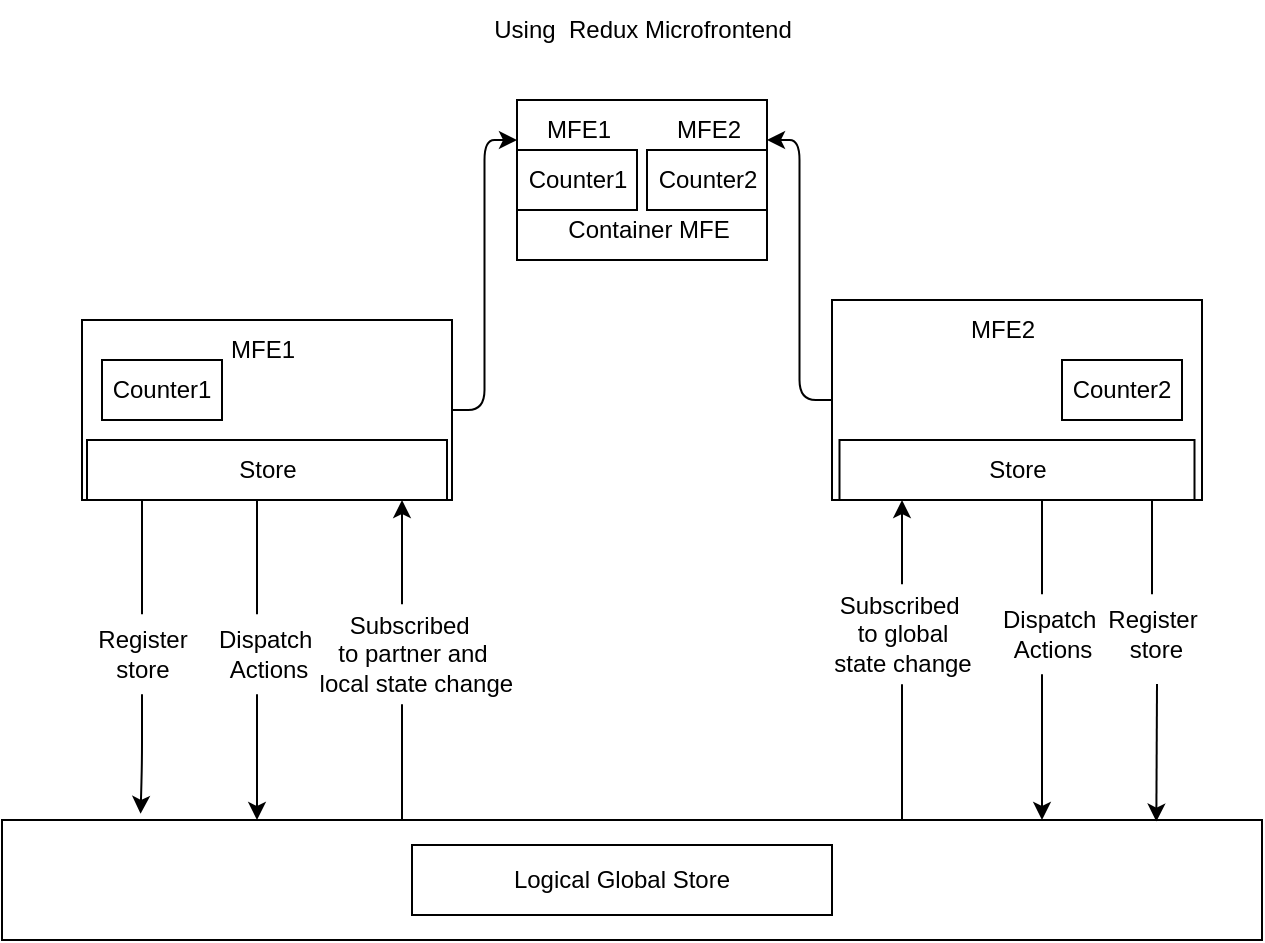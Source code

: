 <mxfile>
    <diagram id="s7Oys3RejXfPDygoXCIn" name="Page-1">
        <mxGraphModel dx="1030" dy="458" grid="1" gridSize="10" guides="1" tooltips="1" connect="1" arrows="1" fold="1" page="1" pageScale="1" pageWidth="850" pageHeight="1100" math="0" shadow="0">
            <root>
                <mxCell id="0"/>
                <mxCell id="1" parent="0"/>
                <mxCell id="2" style="edgeStyle=orthogonalEdgeStyle;html=1;entryX=0;entryY=0.25;entryDx=0;entryDy=0;" parent="1" source="3" target="12" edge="1">
                    <mxGeometry relative="1" as="geometry"/>
                </mxCell>
                <mxCell id="3" value="" style="rounded=0;whiteSpace=wrap;html=1;" parent="1" vertex="1">
                    <mxGeometry x="140" y="510" width="185" height="90" as="geometry"/>
                </mxCell>
                <mxCell id="54" style="edgeStyle=elbowEdgeStyle;elbow=vertical;html=1;startArrow=none;" parent="1" source="62" target="17" edge="1">
                    <mxGeometry relative="1" as="geometry">
                        <Array as="points">
                            <mxPoint x="300" y="610"/>
                        </Array>
                    </mxGeometry>
                </mxCell>
                <mxCell id="56" style="edgeStyle=elbowEdgeStyle;elbow=vertical;html=1;startArrow=none;" parent="1" source="64" target="14" edge="1">
                    <mxGeometry relative="1" as="geometry">
                        <mxPoint x="550" y="610" as="targetPoint"/>
                        <Array as="points">
                            <mxPoint x="550" y="620"/>
                        </Array>
                    </mxGeometry>
                </mxCell>
                <mxCell id="6" value="" style="rounded=0;whiteSpace=wrap;html=1;" parent="1" vertex="1">
                    <mxGeometry x="100" y="760" width="630" height="60" as="geometry"/>
                </mxCell>
                <mxCell id="7" value="Logical Global Store" style="rounded=0;whiteSpace=wrap;html=1;" parent="1" vertex="1">
                    <mxGeometry x="305" y="772.5" width="210" height="35" as="geometry"/>
                </mxCell>
                <mxCell id="8" value="MFE1" style="text;html=1;align=center;verticalAlign=middle;resizable=0;points=[];autosize=1;strokeColor=none;fillColor=none;" parent="1" vertex="1">
                    <mxGeometry x="200" y="510" width="60" height="30" as="geometry"/>
                </mxCell>
                <mxCell id="9" style="edgeStyle=orthogonalEdgeStyle;html=1;entryX=1;entryY=0.25;entryDx=0;entryDy=0;" parent="1" source="10" target="12" edge="1">
                    <mxGeometry relative="1" as="geometry"/>
                </mxCell>
                <mxCell id="10" value="" style="rounded=0;whiteSpace=wrap;html=1;" parent="1" vertex="1">
                    <mxGeometry x="515" y="500" width="185" height="100" as="geometry"/>
                </mxCell>
                <mxCell id="11" value="MFE2" style="text;html=1;align=center;verticalAlign=middle;resizable=0;points=[];autosize=1;strokeColor=none;fillColor=none;" parent="1" vertex="1">
                    <mxGeometry x="570" y="500" width="60" height="30" as="geometry"/>
                </mxCell>
                <mxCell id="12" value="" style="rounded=0;whiteSpace=wrap;html=1;" parent="1" vertex="1">
                    <mxGeometry x="357.5" y="400" width="125" height="80" as="geometry"/>
                </mxCell>
                <mxCell id="13" value="Container MFE" style="text;html=1;align=center;verticalAlign=middle;resizable=0;points=[];autosize=1;strokeColor=none;fillColor=none;" parent="1" vertex="1">
                    <mxGeometry x="372.5" y="450" width="100" height="30" as="geometry"/>
                </mxCell>
                <mxCell id="45" style="edgeStyle=none;html=1;entryX=0.809;entryY=0.013;entryDx=0;entryDy=0;entryPerimeter=0;startArrow=none;" parent="1" edge="1">
                    <mxGeometry relative="1" as="geometry">
                        <mxPoint x="677.5" y="692" as="sourcePoint"/>
                        <mxPoint x="677.17" y="760.78" as="targetPoint"/>
                    </mxGeometry>
                </mxCell>
                <mxCell id="14" value="Store" style="rounded=0;whiteSpace=wrap;html=1;" parent="1" vertex="1">
                    <mxGeometry x="518.75" y="570" width="177.5" height="30" as="geometry"/>
                </mxCell>
                <mxCell id="15" value="MFE1" style="text;html=1;align=center;verticalAlign=middle;resizable=0;points=[];autosize=1;strokeColor=none;fillColor=none;" parent="1" vertex="1">
                    <mxGeometry x="357.5" y="400" width="60" height="30" as="geometry"/>
                </mxCell>
                <mxCell id="16" value="MFE2" style="text;html=1;align=center;verticalAlign=middle;resizable=0;points=[];autosize=1;strokeColor=none;fillColor=none;" parent="1" vertex="1">
                    <mxGeometry x="422.5" y="400" width="60" height="30" as="geometry"/>
                </mxCell>
                <mxCell id="23" style="edgeStyle=orthogonalEdgeStyle;html=1;startArrow=none;entryX=0.11;entryY=-0.051;entryDx=0;entryDy=0;entryPerimeter=0;" parent="1" source="24" target="6" edge="1">
                    <mxGeometry relative="1" as="geometry">
                        <mxPoint x="195" y="712.1" as="sourcePoint"/>
                        <mxPoint x="160.84" y="760" as="targetPoint"/>
                        <Array as="points">
                            <mxPoint x="170" y="731"/>
                            <mxPoint x="169" y="731"/>
                        </Array>
                    </mxGeometry>
                </mxCell>
                <mxCell id="30" style="edgeStyle=orthogonalEdgeStyle;html=1;startArrow=none;" parent="1" source="31" edge="1">
                    <mxGeometry relative="1" as="geometry">
                        <mxPoint x="227.5" y="760" as="targetPoint"/>
                        <Array as="points">
                            <mxPoint x="227.5" y="760"/>
                        </Array>
                    </mxGeometry>
                </mxCell>
                <mxCell id="17" value="Store" style="rounded=0;whiteSpace=wrap;html=1;" parent="1" vertex="1">
                    <mxGeometry x="142.5" y="570" width="180" height="30" as="geometry"/>
                </mxCell>
                <mxCell id="18" value="Using&amp;nbsp; Redux Microfrontend" style="text;html=1;align=center;verticalAlign=middle;resizable=0;points=[];autosize=1;strokeColor=none;fillColor=none;" parent="1" vertex="1">
                    <mxGeometry x="335" y="350" width="170" height="30" as="geometry"/>
                </mxCell>
                <mxCell id="20" value="Counter1" style="rounded=0;whiteSpace=wrap;html=1;" parent="1" vertex="1">
                    <mxGeometry x="150" y="530" width="60" height="30" as="geometry"/>
                </mxCell>
                <mxCell id="21" value="Counter2" style="rounded=0;whiteSpace=wrap;html=1;" parent="1" vertex="1">
                    <mxGeometry x="630" y="530" width="60" height="30" as="geometry"/>
                </mxCell>
                <mxCell id="26" value="" style="edgeStyle=orthogonalEdgeStyle;html=1;endArrow=none;" parent="1" source="17" target="24" edge="1">
                    <mxGeometry relative="1" as="geometry">
                        <mxPoint x="160" y="600" as="sourcePoint"/>
                        <mxPoint x="226.96" y="761.74" as="targetPoint"/>
                        <Array as="points">
                            <mxPoint x="170" y="640"/>
                            <mxPoint x="170" y="640"/>
                        </Array>
                    </mxGeometry>
                </mxCell>
                <mxCell id="24" value="Register &lt;br&gt;store" style="text;html=1;align=center;verticalAlign=middle;resizable=0;points=[];autosize=1;strokeColor=none;fillColor=none;" parent="1" vertex="1">
                    <mxGeometry x="135" y="657.1" width="70" height="40" as="geometry"/>
                </mxCell>
                <mxCell id="32" value="" style="edgeStyle=orthogonalEdgeStyle;html=1;endArrow=none;" parent="1" target="31" edge="1">
                    <mxGeometry relative="1" as="geometry">
                        <mxPoint x="227.5" y="600" as="sourcePoint"/>
                        <mxPoint x="267.5" y="660" as="targetPoint"/>
                        <Array as="points">
                            <mxPoint x="227.5" y="620"/>
                            <mxPoint x="227.5" y="620"/>
                        </Array>
                    </mxGeometry>
                </mxCell>
                <mxCell id="31" value="Dispatch&amp;nbsp;&lt;br&gt;Actions" style="text;html=1;align=center;verticalAlign=middle;resizable=0;points=[];autosize=1;strokeColor=none;fillColor=none;" parent="1" vertex="1">
                    <mxGeometry x="197.5" y="657.1" width="70" height="40" as="geometry"/>
                </mxCell>
                <mxCell id="37" style="edgeStyle=orthogonalEdgeStyle;html=1;startArrow=none;" parent="1" edge="1">
                    <mxGeometry relative="1" as="geometry">
                        <mxPoint x="620" y="760" as="targetPoint"/>
                        <mxPoint x="620" y="687.1" as="sourcePoint"/>
                        <Array as="points">
                            <mxPoint x="620" y="700"/>
                            <mxPoint x="620" y="700"/>
                        </Array>
                    </mxGeometry>
                </mxCell>
                <mxCell id="49" value="" style="edgeStyle=none;html=1;exitX=0.5;exitY=1;exitDx=0;exitDy=0;endArrow=none;" parent="1" target="29" edge="1">
                    <mxGeometry relative="1" as="geometry">
                        <mxPoint x="675" y="600" as="sourcePoint"/>
                        <mxPoint x="677.17" y="760.78" as="targetPoint"/>
                        <Array as="points"/>
                    </mxGeometry>
                </mxCell>
                <mxCell id="29" value="Register&lt;br&gt;&amp;nbsp;store" style="text;html=1;align=center;verticalAlign=middle;resizable=0;points=[];autosize=1;strokeColor=none;fillColor=none;" parent="1" vertex="1">
                    <mxGeometry x="640" y="647.1" width="70" height="40" as="geometry"/>
                </mxCell>
                <mxCell id="63" value="" style="edgeStyle=elbowEdgeStyle;elbow=vertical;html=1;endArrow=none;" parent="1" source="6" target="62" edge="1">
                    <mxGeometry relative="1" as="geometry">
                        <mxPoint x="300" y="760" as="sourcePoint"/>
                        <mxPoint x="300" y="600" as="targetPoint"/>
                        <Array as="points">
                            <mxPoint x="300" y="740"/>
                        </Array>
                    </mxGeometry>
                </mxCell>
                <mxCell id="62" value="Subscribed&amp;nbsp;&lt;br&gt;to partner and&lt;br&gt;&amp;nbsp;local state change" style="text;html=1;align=center;verticalAlign=middle;resizable=0;points=[];autosize=1;strokeColor=none;fillColor=none;" parent="1" vertex="1">
                    <mxGeometry x="245" y="652.1" width="120" height="50" as="geometry"/>
                </mxCell>
                <mxCell id="65" value="" style="edgeStyle=elbowEdgeStyle;elbow=vertical;html=1;endArrow=none;" parent="1" source="6" target="64" edge="1">
                    <mxGeometry relative="1" as="geometry">
                        <mxPoint x="555" y="760" as="sourcePoint"/>
                        <mxPoint x="555" y="600" as="targetPoint"/>
                        <Array as="points">
                            <mxPoint x="550" y="730"/>
                            <mxPoint x="555" y="740"/>
                        </Array>
                    </mxGeometry>
                </mxCell>
                <mxCell id="64" value="Subscribed&amp;nbsp;&lt;br&gt;to global&lt;br&gt;state change" style="text;html=1;align=center;verticalAlign=middle;resizable=0;points=[];autosize=1;strokeColor=none;fillColor=none;" parent="1" vertex="1">
                    <mxGeometry x="505" y="642.1" width="90" height="50" as="geometry"/>
                </mxCell>
                <mxCell id="66" value="Dispatch&amp;nbsp;&lt;br&gt;Actions" style="text;html=1;align=center;verticalAlign=middle;resizable=0;points=[];autosize=1;strokeColor=none;fillColor=none;" parent="1" vertex="1">
                    <mxGeometry x="590" y="647.1" width="70" height="40" as="geometry"/>
                </mxCell>
                <mxCell id="67" value="" style="edgeStyle=orthogonalEdgeStyle;html=1;endArrow=none;" parent="1" target="66" edge="1">
                    <mxGeometry relative="1" as="geometry">
                        <mxPoint x="620" y="600" as="sourcePoint"/>
                        <mxPoint x="587.5" y="760" as="targetPoint"/>
                        <Array as="points">
                            <mxPoint x="620" y="630"/>
                            <mxPoint x="620" y="630"/>
                        </Array>
                    </mxGeometry>
                </mxCell>
                <mxCell id="68" value="Counter1" style="rounded=0;whiteSpace=wrap;html=1;" vertex="1" parent="1">
                    <mxGeometry x="357.5" y="425" width="60" height="30" as="geometry"/>
                </mxCell>
                <mxCell id="69" value="Counter2" style="rounded=0;whiteSpace=wrap;html=1;" vertex="1" parent="1">
                    <mxGeometry x="422.5" y="425" width="60" height="30" as="geometry"/>
                </mxCell>
            </root>
        </mxGraphModel>
    </diagram>
</mxfile>